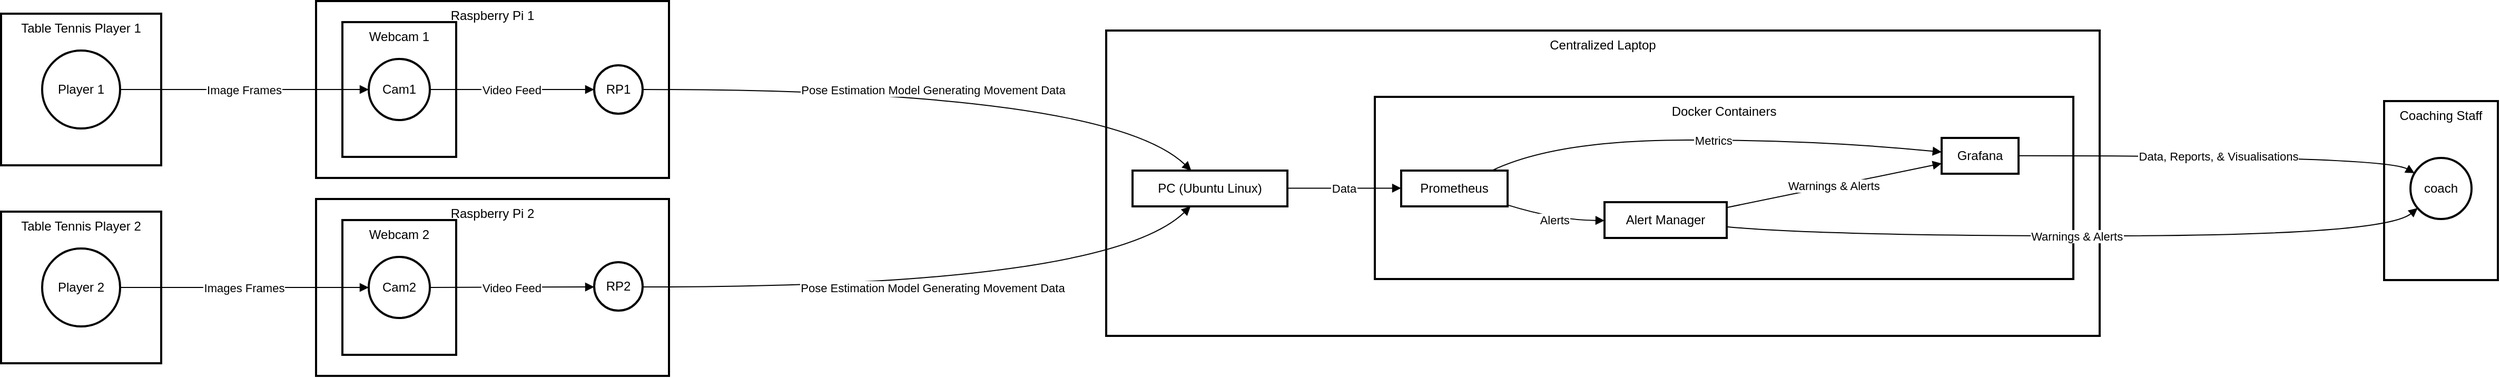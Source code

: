 <mxfile version="24.2.3" type="github">
  <diagram name="Page-1" id="RF_FzAU11lveoWOquGpF">
    <mxGraphModel dx="2607" dy="1318" grid="1" gridSize="10" guides="1" tooltips="1" connect="1" arrows="1" fold="1" page="1" pageScale="1" pageWidth="827" pageHeight="1169" math="0" shadow="0">
      <root>
        <mxCell id="0" />
        <mxCell id="1" parent="0" />
        <mxCell id="HnUx-vVwr6_k8VttJS8H-1" value="Coaching Staff" style="whiteSpace=wrap;strokeWidth=2;verticalAlign=top;" vertex="1" parent="1">
          <mxGeometry x="2282" y="115" width="108" height="170" as="geometry" />
        </mxCell>
        <mxCell id="HnUx-vVwr6_k8VttJS8H-2" value="coach" style="ellipse;aspect=fixed;strokeWidth=2;whiteSpace=wrap;" vertex="1" parent="1">
          <mxGeometry x="2307" y="169" width="58" height="58" as="geometry" />
        </mxCell>
        <mxCell id="HnUx-vVwr6_k8VttJS8H-3" value="Table Tennis Player 2" style="whiteSpace=wrap;strokeWidth=2;verticalAlign=top;" vertex="1" parent="1">
          <mxGeometry x="20" y="220" width="152" height="144" as="geometry" />
        </mxCell>
        <mxCell id="HnUx-vVwr6_k8VttJS8H-4" value="Player 2" style="ellipse;aspect=fixed;strokeWidth=2;whiteSpace=wrap;" vertex="1" parent="1">
          <mxGeometry x="59" y="255" width="74" height="74" as="geometry" />
        </mxCell>
        <mxCell id="HnUx-vVwr6_k8VttJS8H-5" value="Table Tennis Player 1" style="whiteSpace=wrap;strokeWidth=2;verticalAlign=top;" vertex="1" parent="1">
          <mxGeometry x="20" y="32" width="152" height="144" as="geometry" />
        </mxCell>
        <mxCell id="HnUx-vVwr6_k8VttJS8H-6" value="Player 1" style="ellipse;aspect=fixed;strokeWidth=2;whiteSpace=wrap;" vertex="1" parent="1">
          <mxGeometry x="59" y="67" width="74" height="74" as="geometry" />
        </mxCell>
        <mxCell id="HnUx-vVwr6_k8VttJS8H-7" value="Centralized Laptop" style="whiteSpace=wrap;strokeWidth=2;verticalAlign=top;" vertex="1" parent="1">
          <mxGeometry x="1069" y="48" width="943" height="290" as="geometry" />
        </mxCell>
        <mxCell id="HnUx-vVwr6_k8VttJS8H-8" value="PC (Ubuntu Linux)" style="whiteSpace=wrap;strokeWidth=2;" vertex="1" parent="1">
          <mxGeometry x="1094" y="181" width="147" height="34" as="geometry" />
        </mxCell>
        <mxCell id="HnUx-vVwr6_k8VttJS8H-9" value="Docker Containers" style="whiteSpace=wrap;strokeWidth=2;verticalAlign=top;" vertex="1" parent="1">
          <mxGeometry x="1324" y="111" width="663" height="173" as="geometry" />
        </mxCell>
        <mxCell id="HnUx-vVwr6_k8VttJS8H-10" value="Prometheus" style="whiteSpace=wrap;strokeWidth=2;" vertex="1" parent="1">
          <mxGeometry x="1349" y="181" width="101" height="34" as="geometry" />
        </mxCell>
        <mxCell id="HnUx-vVwr6_k8VttJS8H-11" value="Alert Manager" style="whiteSpace=wrap;strokeWidth=2;" vertex="1" parent="1">
          <mxGeometry x="1542" y="211" width="116" height="34" as="geometry" />
        </mxCell>
        <mxCell id="HnUx-vVwr6_k8VttJS8H-12" value="Grafana" style="whiteSpace=wrap;strokeWidth=2;" vertex="1" parent="1">
          <mxGeometry x="1862" y="150" width="73" height="34" as="geometry" />
        </mxCell>
        <mxCell id="HnUx-vVwr6_k8VttJS8H-13" value="Raspberry Pi 2" style="whiteSpace=wrap;strokeWidth=2;verticalAlign=top;" vertex="1" parent="1">
          <mxGeometry x="319" y="208" width="335" height="168" as="geometry" />
        </mxCell>
        <mxCell id="HnUx-vVwr6_k8VttJS8H-14" value="RP2" style="ellipse;aspect=fixed;strokeWidth=2;whiteSpace=wrap;" vertex="1" parent="1">
          <mxGeometry x="583" y="268" width="46" height="46" as="geometry" />
        </mxCell>
        <mxCell id="HnUx-vVwr6_k8VttJS8H-15" value="Webcam 2" style="whiteSpace=wrap;strokeWidth=2;verticalAlign=top;" vertex="1" parent="1">
          <mxGeometry x="344" y="228" width="108" height="128" as="geometry" />
        </mxCell>
        <mxCell id="HnUx-vVwr6_k8VttJS8H-16" value="Cam2" style="ellipse;aspect=fixed;strokeWidth=2;whiteSpace=wrap;" vertex="1" parent="1">
          <mxGeometry x="369" y="263" width="58" height="58" as="geometry" />
        </mxCell>
        <mxCell id="HnUx-vVwr6_k8VttJS8H-17" value="Raspberry Pi 1" style="whiteSpace=wrap;strokeWidth=2;verticalAlign=top;" vertex="1" parent="1">
          <mxGeometry x="319" y="20" width="335" height="168" as="geometry" />
        </mxCell>
        <mxCell id="HnUx-vVwr6_k8VttJS8H-18" value="RP1" style="ellipse;aspect=fixed;strokeWidth=2;whiteSpace=wrap;" vertex="1" parent="1">
          <mxGeometry x="583" y="81" width="46" height="46" as="geometry" />
        </mxCell>
        <mxCell id="HnUx-vVwr6_k8VttJS8H-19" value="Webcam 1" style="whiteSpace=wrap;strokeWidth=2;verticalAlign=top;" vertex="1" parent="1">
          <mxGeometry x="344" y="40" width="108" height="128" as="geometry" />
        </mxCell>
        <mxCell id="HnUx-vVwr6_k8VttJS8H-20" value="Cam1" style="ellipse;aspect=fixed;strokeWidth=2;whiteSpace=wrap;" vertex="1" parent="1">
          <mxGeometry x="369" y="75" width="58" height="58" as="geometry" />
        </mxCell>
        <mxCell id="HnUx-vVwr6_k8VttJS8H-21" value="Video Feed" style="curved=1;startArrow=none;endArrow=block;exitX=0.992;exitY=0.497;entryX=0.002;entryY=0.497;rounded=0;" edge="1" parent="1" source="HnUx-vVwr6_k8VttJS8H-20" target="HnUx-vVwr6_k8VttJS8H-18">
          <mxGeometry relative="1" as="geometry">
            <Array as="points" />
          </mxGeometry>
        </mxCell>
        <mxCell id="HnUx-vVwr6_k8VttJS8H-22" value="Video Feed" style="curved=1;startArrow=none;endArrow=block;exitX=0.992;exitY=0.492;entryX=0.002;entryY=0.511;rounded=0;" edge="1" parent="1" source="HnUx-vVwr6_k8VttJS8H-16" target="HnUx-vVwr6_k8VttJS8H-14">
          <mxGeometry relative="1" as="geometry">
            <Array as="points" />
          </mxGeometry>
        </mxCell>
        <mxCell id="HnUx-vVwr6_k8VttJS8H-23" value="Pose Estimation Model Generating Movement Data" style="curved=1;startArrow=none;endArrow=block;exitX=1.005;exitY=0.497;entryX=0.377;entryY=-0.009;rounded=0;" edge="1" parent="1" source="HnUx-vVwr6_k8VttJS8H-18" target="HnUx-vVwr6_k8VttJS8H-8">
          <mxGeometry relative="1" as="geometry">
            <Array as="points">
              <mxPoint x="1069" y="104" />
            </Array>
          </mxGeometry>
        </mxCell>
        <mxCell id="HnUx-vVwr6_k8VttJS8H-24" value="Pose Estimation Model Generating Movement Data" style="curved=1;startArrow=none;endArrow=block;exitX=1.005;exitY=0.511;entryX=0.377;entryY=0.991;rounded=0;" edge="1" parent="1" source="HnUx-vVwr6_k8VttJS8H-14" target="HnUx-vVwr6_k8VttJS8H-8">
          <mxGeometry relative="1" as="geometry">
            <Array as="points">
              <mxPoint x="1069" y="292" />
            </Array>
          </mxGeometry>
        </mxCell>
        <mxCell id="HnUx-vVwr6_k8VttJS8H-25" value="Image Frames" style="curved=1;startArrow=none;endArrow=block;exitX=0.996;exitY=0.498;entryX=-0.002;entryY=0.497;rounded=0;" edge="1" parent="1" source="HnUx-vVwr6_k8VttJS8H-6" target="HnUx-vVwr6_k8VttJS8H-20">
          <mxGeometry relative="1" as="geometry">
            <Array as="points" />
          </mxGeometry>
        </mxCell>
        <mxCell id="HnUx-vVwr6_k8VttJS8H-26" value="Images Frames" style="curved=1;startArrow=none;endArrow=block;exitX=0.996;exitY=0.494;entryX=-0.002;entryY=0.492;rounded=0;" edge="1" parent="1" source="HnUx-vVwr6_k8VttJS8H-4" target="HnUx-vVwr6_k8VttJS8H-16">
          <mxGeometry relative="1" as="geometry">
            <Array as="points" />
          </mxGeometry>
        </mxCell>
        <mxCell id="HnUx-vVwr6_k8VttJS8H-27" value="Data" style="curved=1;startArrow=none;endArrow=block;exitX=0.997;exitY=0.491;entryX=0.003;entryY=0.491;rounded=0;" edge="1" parent="1" source="HnUx-vVwr6_k8VttJS8H-8" target="HnUx-vVwr6_k8VttJS8H-10">
          <mxGeometry relative="1" as="geometry">
            <Array as="points" />
          </mxGeometry>
        </mxCell>
        <mxCell id="HnUx-vVwr6_k8VttJS8H-28" value="Metrics" style="curved=1;startArrow=none;endArrow=block;exitX=0.86;exitY=-0.009;entryX=-0.003;entryY=0.394;rounded=0;" edge="1" parent="1" source="HnUx-vVwr6_k8VttJS8H-10" target="HnUx-vVwr6_k8VttJS8H-12">
          <mxGeometry relative="1" as="geometry">
            <Array as="points">
              <mxPoint x="1496" y="152" />
              <mxPoint x="1746" y="152" />
            </Array>
          </mxGeometry>
        </mxCell>
        <mxCell id="HnUx-vVwr6_k8VttJS8H-29" value="Alerts" style="curved=1;startArrow=none;endArrow=block;exitX=1.006;exitY=0.967;entryX=-0.004;entryY=0.513;rounded=0;" edge="1" parent="1" source="HnUx-vVwr6_k8VttJS8H-10" target="HnUx-vVwr6_k8VttJS8H-11">
          <mxGeometry relative="1" as="geometry">
            <Array as="points">
              <mxPoint x="1496" y="228" />
            </Array>
          </mxGeometry>
        </mxCell>
        <mxCell id="HnUx-vVwr6_k8VttJS8H-30" value="Warnings &amp; Alerts" style="curved=1;startArrow=none;endArrow=block;exitX=0.992;exitY=0.156;entryX=-0.003;entryY=0.714;rounded=0;" edge="1" parent="1" source="HnUx-vVwr6_k8VttJS8H-11" target="HnUx-vVwr6_k8VttJS8H-12">
          <mxGeometry relative="1" as="geometry">
            <Array as="points">
              <mxPoint x="1746" y="198" />
            </Array>
          </mxGeometry>
        </mxCell>
        <mxCell id="HnUx-vVwr6_k8VttJS8H-31" value="Warnings &amp; Alerts" style="curved=1;startArrow=none;endArrow=block;exitX=0.992;exitY=0.684;entryX=0.004;entryY=0.915;rounded=0;" edge="1" parent="1" source="HnUx-vVwr6_k8VttJS8H-11" target="HnUx-vVwr6_k8VttJS8H-2">
          <mxGeometry relative="1" as="geometry">
            <Array as="points">
              <mxPoint x="1746" y="243" />
              <mxPoint x="2282" y="243" />
            </Array>
          </mxGeometry>
        </mxCell>
        <mxCell id="HnUx-vVwr6_k8VttJS8H-32" value="Data, Reports, &amp; Visualisations" style="curved=1;startArrow=none;endArrow=block;exitX=0.995;exitY=0.498;entryX=0.004;entryY=0.211;rounded=0;" edge="1" parent="1" source="HnUx-vVwr6_k8VttJS8H-12" target="HnUx-vVwr6_k8VttJS8H-2">
          <mxGeometry relative="1" as="geometry">
            <Array as="points">
              <mxPoint x="2282" y="167" />
            </Array>
          </mxGeometry>
        </mxCell>
      </root>
    </mxGraphModel>
  </diagram>
</mxfile>
